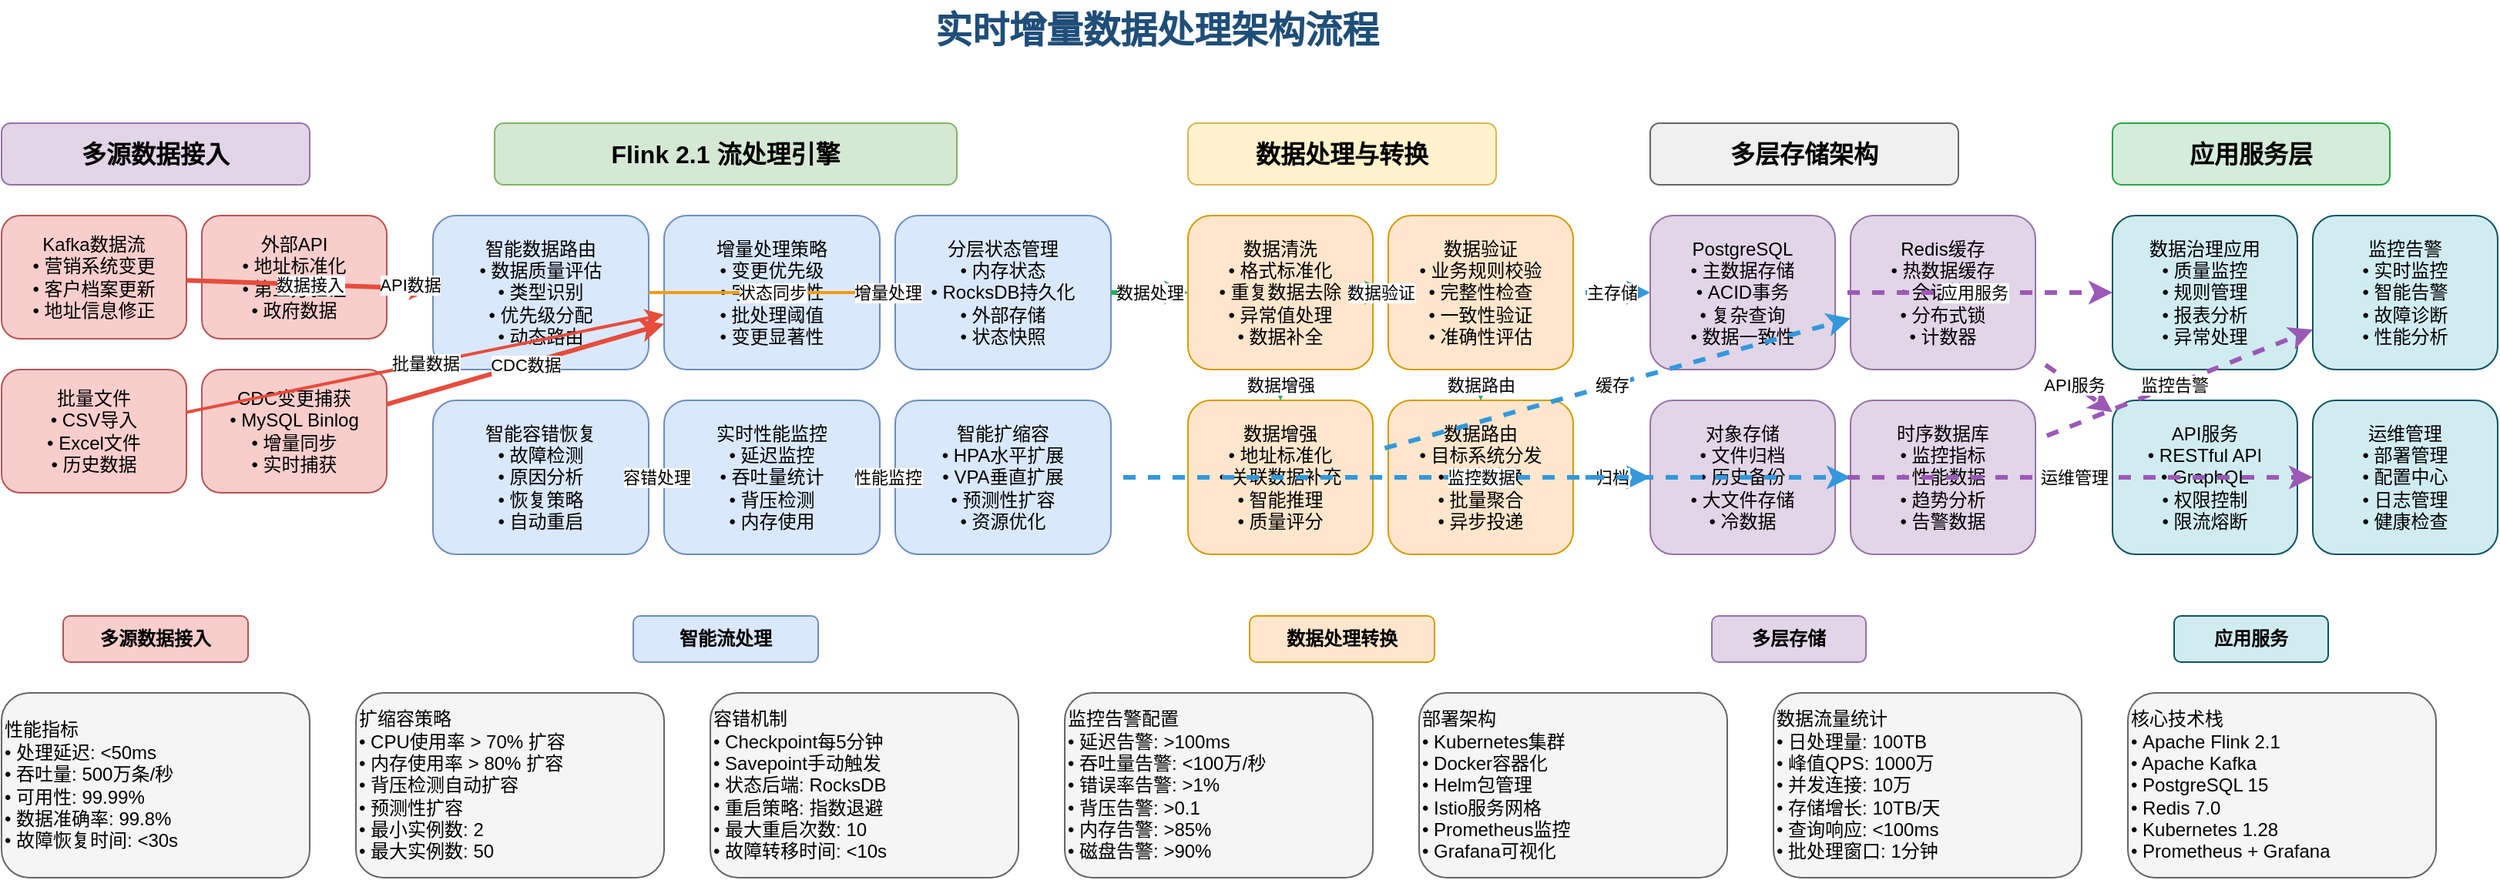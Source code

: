 <mxfile version="22.1.16">
  <diagram name="Realtime Processing Flow" id="realtime-processing">
    <mxGraphModel dx="1422" dy="794" grid="1" gridSize="10" guides="1" tooltips="1" connect="1" arrows="1" fold="1" page="1" pageScale="1" pageWidth="1654" pageHeight="1169" math="0" shadow="0">
      <root>
        <mxCell id="0" />
        <mxCell id="1" parent="0" />
        
        <!-- 标题 -->
        <mxCell id="title" value="实时增量数据处理架构流程" style="text;html=1;strokeColor=none;fillColor=none;align=center;verticalAlign=middle;whiteSpace=wrap;rounded=0;fontSize=24;fontStyle=1;fontColor=#1f4e79;" vertex="1" parent="1">
          <mxGeometry x="600" y="20" width="400" height="40" as="geometry" />
        </mxCell>
        
        <!-- 数据源层 -->
        <mxCell id="data-sources" value="多源数据接入" style="rounded=1;whiteSpace=wrap;html=1;fillColor=#e1d5e7;strokeColor=#9673a6;fontSize=16;fontStyle=1;" vertex="1" parent="1">
          <mxGeometry x="50" y="100" width="200" height="40" as="geometry" />
        </mxCell>
        
        <!-- Kafka数据流 -->
        <mxCell id="kafka-stream" value="Kafka数据流&lt;br&gt;• 营销系统变更&lt;br&gt;• 客户档案更新&lt;br&gt;• 地址信息修正" style="rounded=1;whiteSpace=wrap;html=1;fillColor=#f8cecc;strokeColor=#b85450;" vertex="1" parent="1">
          <mxGeometry x="50" y="160" width="120" height="80" as="geometry" />
        </mxCell>
        
        <!-- 外部API -->
        <mxCell id="external-api" value="外部API&lt;br&gt;• 地址标准化&lt;br&gt;• 第三方验证&lt;br&gt;• 政府数据" style="rounded=1;whiteSpace=wrap;html=1;fillColor=#f8cecc;strokeColor=#b85450;" vertex="1" parent="1">
          <mxGeometry x="180" y="160" width="120" height="80" as="geometry" />
        </mxCell>
        
        <!-- 批量文件 -->
        <mxCell id="batch-files" value="批量文件&lt;br&gt;• CSV导入&lt;br&gt;• Excel文件&lt;br&gt;• 历史数据" style="rounded=1;whiteSpace=wrap;html=1;fillColor=#f8cecc;strokeColor=#b85450;" vertex="1" parent="1">
          <mxGeometry x="50" y="260" width="120" height="80" as="geometry" />
        </mxCell>
        
        <!-- CDC变更捕获 -->
        <mxCell id="cdc-capture" value="CDC变更捕获&lt;br&gt;• MySQL Binlog&lt;br&gt;• 增量同步&lt;br&gt;• 实时捕获" style="rounded=1;whiteSpace=wrap;html=1;fillColor=#f8cecc;strokeColor=#b85450;" vertex="1" parent="1">
          <mxGeometry x="180" y="260" width="120" height="80" as="geometry" />
        </mxCell>
        
        <!-- Flink流处理层 -->
        <mxCell id="flink-processing" value="Flink 2.1 流处理引擎" style="rounded=1;whiteSpace=wrap;html=1;fillColor=#d5e8d4;strokeColor=#82b366;fontSize=16;fontStyle=1;" vertex="1" parent="1">
          <mxGeometry x="370" y="100" width="300" height="40" as="geometry" />
        </mxCell>
        
        <!-- 智能数据路由 -->
        <mxCell id="smart-routing" value="智能数据路由&lt;br&gt;• 数据质量评估&lt;br&gt;• 类型识别&lt;br&gt;• 优先级分配&lt;br&gt;• 动态路由" style="rounded=1;whiteSpace=wrap;html=1;fillColor=#dae8fc;strokeColor=#6c8ebf;" vertex="1" parent="1">
          <mxGeometry x="330" y="160" width="140" height="100" as="geometry" />
        </mxCell>
        
        <!-- 增量处理策略 -->
        <mxCell id="incremental-strategy" value="增量处理策略&lt;br&gt;• 变更优先级&lt;br&gt;• 字段重要性&lt;br&gt;• 批处理阈值&lt;br&gt;• 变更显著性" style="rounded=1;whiteSpace=wrap;html=1;fillColor=#dae8fc;strokeColor=#6c8ebf;" vertex="1" parent="1">
          <mxGeometry x="480" y="160" width="140" height="100" as="geometry" />
        </mxCell>
        
        <!-- 状态管理 -->
        <mxCell id="state-management" value="分层状态管理&lt;br&gt;• 内存状态&lt;br&gt;• RocksDB持久化&lt;br&gt;• 外部存储&lt;br&gt;• 状态快照" style="rounded=1;whiteSpace=wrap;html=1;fillColor=#dae8fc;strokeColor=#6c8ebf;" vertex="1" parent="1">
          <mxGeometry x="630" y="160" width="140" height="100" as="geometry" />
        </mxCell>
        
        <!-- 容错恢复 -->
        <mxCell id="fault-recovery" value="智能容错恢复&lt;br&gt;• 故障检测&lt;br&gt;• 原因分析&lt;br&gt;• 恢复策略&lt;br&gt;• 自动重启" style="rounded=1;whiteSpace=wrap;html=1;fillColor=#dae8fc;strokeColor=#6c8ebf;" vertex="1" parent="1">
          <mxGeometry x="330" y="280" width="140" height="100" as="geometry" />
        </mxCell>
        
        <!-- 性能监控 -->
        <mxCell id="performance-monitor" value="实时性能监控&lt;br&gt;• 延迟监控&lt;br&gt;• 吞吐量统计&lt;br&gt;• 背压检测&lt;br&gt;• 内存使用" style="rounded=1;whiteSpace=wrap;html=1;fillColor=#dae8fc;strokeColor=#6c8ebf;" vertex="1" parent="1">
          <mxGeometry x="480" y="280" width="140" height="100" as="geometry" />
        </mxCell>
        
        <!-- 自动扩缩容 -->
        <mxCell id="auto-scaling" value="智能扩缩容&lt;br&gt;• HPA水平扩展&lt;br&gt;• VPA垂直扩展&lt;br&gt;• 预测性扩容&lt;br&gt;• 资源优化" style="rounded=1;whiteSpace=wrap;html=1;fillColor=#dae8fc;strokeColor=#6c8ebf;" vertex="1" parent="1">
          <mxGeometry x="630" y="280" width="140" height="100" as="geometry" />
        </mxCell>
        
        <!-- 数据处理层 -->
        <mxCell id="data-processing" value="数据处理与转换" style="rounded=1;whiteSpace=wrap;html=1;fillColor=#fff2cc;strokeColor=#d6b656;fontSize=16;fontStyle=1;" vertex="1" parent="1">
          <mxGeometry x="820" y="100" width="200" height="40" as="geometry" />
        </mxCell>
        
        <!-- 数据清洗 -->
        <mxCell id="data-cleaning" value="数据清洗&lt;br&gt;• 格式标准化&lt;br&gt;• 重复数据去除&lt;br&gt;• 异常值处理&lt;br&gt;• 数据补全" style="rounded=1;whiteSpace=wrap;html=1;fillColor=#ffe6cc;strokeColor=#d79b00;" vertex="1" parent="1">
          <mxGeometry x="820" y="160" width="120" height="100" as="geometry" />
        </mxCell>
        
        <!-- 数据验证 -->
        <mxCell id="data-validation" value="数据验证&lt;br&gt;• 业务规则校验&lt;br&gt;• 完整性检查&lt;br&gt;• 一致性验证&lt;br&gt;• 准确性评估" style="rounded=1;whiteSpace=wrap;html=1;fillColor=#ffe6cc;strokeColor=#d79b00;" vertex="1" parent="1">
          <mxGeometry x="950" y="160" width="120" height="100" as="geometry" />
        </mxCell>
        
        <!-- 数据增强 -->
        <mxCell id="data-enrichment" value="数据增强&lt;br&gt;• 地址标准化&lt;br&gt;• 关联数据补充&lt;br&gt;• 智能推理&lt;br&gt;• 质量评分" style="rounded=1;whiteSpace=wrap;html=1;fillColor=#ffe6cc;strokeColor=#d79b00;" vertex="1" parent="1">
          <mxGeometry x="820" y="280" width="120" height="100" as="geometry" />
        </mxCell>
        
        <!-- 数据路由 -->
        <mxCell id="data-routing" value="数据路由&lt;br&gt;• 目标系统分发&lt;br&gt;• 格式转换&lt;br&gt;• 批量聚合&lt;br&gt;• 异步投递" style="rounded=1;whiteSpace=wrap;html=1;fillColor=#ffe6cc;strokeColor=#d79b00;" vertex="1" parent="1">
          <mxGeometry x="950" y="280" width="120" height="100" as="geometry" />
        </mxCell>
        
        <!-- 存储层 -->
        <mxCell id="storage-layer" value="多层存储架构" style="rounded=1;whiteSpace=wrap;html=1;fillColor=#f0f0f0;strokeColor=#666666;fontSize=16;fontStyle=1;" vertex="1" parent="1">
          <mxGeometry x="1120" y="100" width="200" height="40" as="geometry" />
        </mxCell>
        
        <!-- PostgreSQL -->
        <mxCell id="postgresql" value="PostgreSQL&lt;br&gt;• 主数据存储&lt;br&gt;• ACID事务&lt;br&gt;• 复杂查询&lt;br&gt;• 数据一致性" style="rounded=1;whiteSpace=wrap;html=1;fillColor=#e1d5e7;strokeColor=#9673a6;" vertex="1" parent="1">
          <mxGeometry x="1120" y="160" width="120" height="100" as="geometry" />
        </mxCell>
        
        <!-- Redis缓存 -->
        <mxCell id="redis-cache" value="Redis缓存&lt;br&gt;• 热数据缓存&lt;br&gt;• 会话管理&lt;br&gt;• 分布式锁&lt;br&gt;• 计数器" style="rounded=1;whiteSpace=wrap;html=1;fillColor=#e1d5e7;strokeColor=#9673a6;" vertex="1" parent="1">
          <mxGeometry x="1250" y="160" width="120" height="100" as="geometry" />
        </mxCell>
        
        <!-- 对象存储 -->
        <mxCell id="object-storage" value="对象存储&lt;br&gt;• 文件归档&lt;br&gt;• 历史备份&lt;br&gt;• 大文件存储&lt;br&gt;• 冷数据" style="rounded=1;whiteSpace=wrap;html=1;fillColor=#e1d5e7;strokeColor=#9673a6;" vertex="1" parent="1">
          <mxGeometry x="1120" y="280" width="120" height="100" as="geometry" />
        </mxCell>
        
        <!-- 时序数据库 -->
        <mxCell id="timeseries-db" value="时序数据库&lt;br&gt;• 监控指标&lt;br&gt;• 性能数据&lt;br&gt;• 趋势分析&lt;br&gt;• 告警数据" style="rounded=1;whiteSpace=wrap;html=1;fillColor=#e1d5e7;strokeColor=#9673a6;" vertex="1" parent="1">
          <mxGeometry x="1250" y="280" width="120" height="100" as="geometry" />
        </mxCell>
        
        <!-- 应用服务层 -->
        <mxCell id="application-layer" value="应用服务层" style="rounded=1;whiteSpace=wrap;html=1;fillColor=#d4edda;strokeColor=#28a745;fontSize=16;fontStyle=1;" vertex="1" parent="1">
          <mxGeometry x="1420" y="100" width="180" height="40" as="geometry" />
        </mxCell>
        
        <!-- 数据治理应用 -->
        <mxCell id="governance-app" value="数据治理应用&lt;br&gt;• 质量监控&lt;br&gt;• 规则管理&lt;br&gt;• 报表分析&lt;br&gt;• 异常处理" style="rounded=1;whiteSpace=wrap;html=1;fillColor=#d1ecf1;strokeColor=#0c5460;" vertex="1" parent="1">
          <mxGeometry x="1420" y="160" width="120" height="100" as="geometry" />
        </mxCell>
        
        <!-- 监控告警 -->
        <mxCell id="monitoring-alert" value="监控告警&lt;br&gt;• 实时监控&lt;br&gt;• 智能告警&lt;br&gt;• 故障诊断&lt;br&gt;• 性能分析" style="rounded=1;whiteSpace=wrap;html=1;fillColor=#d1ecf1;strokeColor=#0c5460;" vertex="1" parent="1">
          <mxGeometry x="1550" y="160" width="120" height="100" as="geometry" />
        </mxCell>
        
        <!-- API服务 -->
        <mxCell id="api-service" value="API服务&lt;br&gt;• RESTful API&lt;br&gt;• GraphQL&lt;br&gt;• 权限控制&lt;br&gt;• 限流熔断" style="rounded=1;whiteSpace=wrap;html=1;fillColor=#d1ecf1;strokeColor=#0c5460;" vertex="1" parent="1">
          <mxGeometry x="1420" y="280" width="120" height="100" as="geometry" />
        </mxCell>
        
        <!-- 运维管理 -->
        <mxCell id="ops-management" value="运维管理&lt;br&gt;• 部署管理&lt;br&gt;• 配置中心&lt;br&gt;• 日志管理&lt;br&gt;• 健康检查" style="rounded=1;whiteSpace=wrap;html=1;fillColor=#d1ecf1;strokeColor=#0c5460;" vertex="1" parent="1">
          <mxGeometry x="1550" y="280" width="120" height="100" as="geometry" />
        </mxCell>
        
        <!-- 数据流箭头 -->
        <mxCell id="flow1" value="数据接入" style="endArrow=classic;html=1;rounded=0;strokeWidth=3;strokeColor=#e74c3c;" edge="1" parent="1" source="kafka-stream" target="smart-routing">
          <mxGeometry width="50" height="50" relative="1" as="geometry">
            <mxPoint x="170" y="200" as="sourcePoint" />
            <mxPoint x="330" y="210" as="targetPoint" />
          </mxGeometry>
        </mxCell>
        
        <mxCell id="flow2" value="API数据" style="endArrow=classic;html=1;rounded=0;strokeWidth=2;strokeColor=#e74c3c;" edge="1" parent="1" source="external-api" target="smart-routing">
          <mxGeometry width="50" height="50" relative="1" as="geometry">
            <mxPoint x="300" y="200" as="sourcePoint" />
            <mxPoint x="330" y="210" as="targetPoint" />
          </mxGeometry>
        </mxCell>
        
        <mxCell id="flow3" value="批量数据" style="endArrow=classic;html=1;rounded=0;strokeWidth=2;strokeColor=#e74c3c;" edge="1" parent="1" source="batch-files" target="incremental-strategy">
          <mxGeometry width="50" height="50" relative="1" as="geometry">
            <mxPoint x="170" y="300" as="sourcePoint" />
            <mxPoint x="480" y="210" as="targetPoint" />
          </mxGeometry>
        </mxCell>
        
        <mxCell id="flow4" value="CDC数据" style="endArrow=classic;html=1;rounded=0;strokeWidth=3;strokeColor=#e74c3c;" edge="1" parent="1" source="cdc-capture" target="incremental-strategy">
          <mxGeometry width="50" height="50" relative="1" as="geometry">
            <mxPoint x="300" y="300" as="sourcePoint" />
            <mxPoint x="480" y="210" as="targetPoint" />
          </mxGeometry>
        </mxCell>
        
        <mxCell id="flow5" value="状态同步" style="endArrow=classic;html=1;rounded=0;strokeWidth=2;strokeColor=#f39c12;" edge="1" parent="1" source="smart-routing" target="state-management">
          <mxGeometry width="50" height="50" relative="1" as="geometry">
            <mxPoint x="470" y="210" as="sourcePoint" />
            <mxPoint x="630" y="210" as="targetPoint" />
          </mxGeometry>
        </mxCell>
        
        <mxCell id="flow6" value="增量处理" style="endArrow=classic;html=1;rounded=0;strokeWidth=2;strokeColor=#f39c12;" edge="1" parent="1" source="incremental-strategy" target="state-management">
          <mxGeometry width="50" height="50" relative="1" as="geometry">
            <mxPoint x="620" y="210" as="sourcePoint" />
            <mxPoint x="630" y="210" as="targetPoint" />
          </mxGeometry>
        </mxCell>
        
        <mxCell id="flow7" value="容错处理" style="endArrow=classic;html=1;rounded=0;strokeWidth=2;strokeColor=#f39c12;" edge="1" parent="1" source="fault-recovery" target="performance-monitor">
          <mxGeometry width="50" height="50" relative="1" as="geometry">
            <mxPoint x="470" y="330" as="sourcePoint" />
            <mxPoint x="480" y="330" as="targetPoint" />
          </mxGeometry>
        </mxCell>
        
        <mxCell id="flow8" value="性能监控" style="endArrow=classic;html=1;rounded=0;strokeWidth=2;strokeColor=#f39c12;" edge="1" parent="1" source="performance-monitor" target="auto-scaling">
          <mxGeometry width="50" height="50" relative="1" as="geometry">
            <mxPoint x="620" y="330" as="sourcePoint" />
            <mxPoint x="630" y="330" as="targetPoint" />
          </mxGeometry>
        </mxCell>
        
        <mxCell id="flow9" value="数据处理" style="endArrow=classic;html=1;rounded=0;strokeWidth=3;strokeColor=#27ae60;" edge="1" parent="1" source="state-management" target="data-cleaning">
          <mxGeometry width="50" height="50" relative="1" as="geometry">
            <mxPoint x="770" y="210" as="sourcePoint" />
            <mxPoint x="820" y="210" as="targetPoint" />
          </mxGeometry>
        </mxCell>
        
        <mxCell id="flow10" value="数据验证" style="endArrow=classic;html=1;rounded=0;strokeWidth=3;strokeColor=#27ae60;flowAnimation=1;" edge="1" parent="1" source="data-cleaning" target="data-validation">
          <mxGeometry width="50" height="50" relative="1" as="geometry">
            <mxPoint x="940" y="210" as="sourcePoint" />
            <mxPoint x="950" y="210" as="targetPoint" />
          </mxGeometry>
        </mxCell>
        
        <mxCell id="flow11" value="数据增强" style="endArrow=classic;html=1;rounded=0;strokeWidth=3;strokeColor=#27ae60;flowAnimation=1;" edge="1" parent="1" source="data-cleaning" target="data-enrichment">
          <mxGeometry width="50" height="50" relative="1" as="geometry">
            <mxPoint x="880" y="260" as="sourcePoint" />
            <mxPoint x="880" y="280" as="targetPoint" />
          </mxGeometry>
        </mxCell>
        
        <mxCell id="flow12" value="数据路由" style="endArrow=classic;html=1;rounded=0;strokeWidth=3;strokeColor=#27ae60;flowAnimation=1;" edge="1" parent="1" source="data-validation" target="data-routing">
          <mxGeometry width="50" height="50" relative="1" as="geometry">
            <mxPoint x="1010" y="260" as="sourcePoint" />
            <mxPoint x="1010" y="280" as="targetPoint" />
          </mxGeometry>
        </mxCell>
        
        <mxCell id="flow13" value="主存储" style="endArrow=classic;html=1;rounded=0;strokeWidth=3;strokeColor=#3498db;flowAnimation=1;" edge="1" parent="1" source="data-validation" target="postgresql">
          <mxGeometry width="50" height="50" relative="1" as="geometry">
            <mxPoint x="1070" y="210" as="sourcePoint" />
            <mxPoint x="1120" y="210" as="targetPoint" />
          </mxGeometry>
        </mxCell>
        
        <mxCell id="flow14" value="缓存" style="endArrow=classic;html=1;rounded=0;strokeWidth=3;strokeColor=#3498db;flowAnimation=1;" edge="1" parent="1" source="data-enrichment" target="redis-cache">
          <mxGeometry width="50" height="50" relative="1" as="geometry">
            <mxPoint x="940" y="330" as="sourcePoint" />
            <mxPoint x="1250" y="210" as="targetPoint" />
          </mxGeometry>
        </mxCell>
        
        <mxCell id="flow15" value="归档" style="endArrow=classic;html=1;rounded=0;strokeWidth=3;strokeColor=#3498db;flowAnimation=1;" edge="1" parent="1" source="data-routing" target="object-storage">
          <mxGeometry width="50" height="50" relative="1" as="geometry">
            <mxPoint x="1070" y="330" as="sourcePoint" />
            <mxPoint x="1120" y="330" as="targetPoint" />
          </mxGeometry>
        </mxCell>
        
        <mxCell id="flow16" value="监控数据" style="endArrow=classic;html=1;rounded=0;strokeWidth=3;strokeColor=#3498db;flowAnimation=1;" edge="1" parent="1" source="auto-scaling" target="timeseries-db">
          <mxGeometry width="50" height="50" relative="1" as="geometry">
            <mxPoint x="770" y="330" as="sourcePoint" />
            <mxPoint x="1250" y="330" as="targetPoint" />
          </mxGeometry>
        </mxCell>
        
        <mxCell id="flow17" value="应用服务" style="endArrow=classic;html=1;rounded=0;strokeWidth=3;strokeColor=#9b59b6;flowAnimation=1;" edge="1" parent="1" source="postgresql" target="governance-app">
          <mxGeometry width="50" height="50" relative="1" as="geometry">
            <mxPoint x="1240" y="210" as="sourcePoint" />
            <mxPoint x="1420" y="210" as="targetPoint" />
          </mxGeometry>
        </mxCell>
        
        <mxCell id="flow18" value="监控告警" style="endArrow=classic;html=1;rounded=0;strokeWidth=3;strokeColor=#9b59b6;flowAnimation=1;" edge="1" parent="1" source="timeseries-db" target="monitoring-alert">
          <mxGeometry width="50" height="50" relative="1" as="geometry">
            <mxPoint x="1370" y="330" as="sourcePoint" />
            <mxPoint x="1550" y="210" as="targetPoint" />
          </mxGeometry>
        </mxCell>
        
        <mxCell id="flow19" value="API服务" style="endArrow=classic;html=1;rounded=0;strokeWidth=3;strokeColor=#9b59b6;flowAnimation=1;" edge="1" parent="1" source="redis-cache" target="api-service">
          <mxGeometry width="50" height="50" relative="1" as="geometry">
            <mxPoint x="1370" y="210" as="sourcePoint" />
            <mxPoint x="1420" y="330" as="targetPoint" />
          </mxGeometry>
        </mxCell>
        
        <mxCell id="flow20" value="运维管理" style="endArrow=classic;html=1;rounded=0;strokeWidth=3;strokeColor=#9b59b6;flowAnimation=1;" edge="1" parent="1" source="object-storage" target="ops-management">
          <mxGeometry width="50" height="50" relative="1" as="geometry">
            <mxPoint x="1240" y="330" as="sourcePoint" />
            <mxPoint x="1550" y="330" as="targetPoint" />
          </mxGeometry>
        </mxCell>
        
        <!-- 处理特性标注 -->
        <mxCell id="feature1" value="多源数据接入" style="text;html=1;strokeColor=#b85450;fillColor=#f8cecc;align=center;verticalAlign=middle;whiteSpace=wrap;rounded=1;fontSize=12;fontStyle=1;" vertex="1" parent="1">
          <mxGeometry x="90" y="420" width="120" height="30" as="geometry" />
        </mxCell>
        
        <mxCell id="feature2" value="智能流处理" style="text;html=1;strokeColor=#6c8ebf;fillColor=#dae8fc;align=center;verticalAlign=middle;whiteSpace=wrap;rounded=1;fontSize=12;fontStyle=1;" vertex="1" parent="1">
          <mxGeometry x="460" y="420" width="120" height="30" as="geometry" />
        </mxCell>
        
        <mxCell id="feature3" value="数据处理转换" style="text;html=1;strokeColor=#d79b00;fillColor=#ffe6cc;align=center;verticalAlign=middle;whiteSpace=wrap;rounded=1;fontSize=12;fontStyle=1;" vertex="1" parent="1">
          <mxGeometry x="860" y="420" width="120" height="30" as="geometry" />
        </mxCell>
        
        <mxCell id="feature4" value="多层存储" style="text;html=1;strokeColor=#9673a6;fillColor=#e1d5e7;align=center;verticalAlign=middle;whiteSpace=wrap;rounded=1;fontSize=12;fontStyle=1;" vertex="1" parent="1">
          <mxGeometry x="1160" y="420" width="100" height="30" as="geometry" />
        </mxCell>
        
        <mxCell id="feature5" value="应用服务" style="text;html=1;strokeColor=#0c5460;fillColor=#d1ecf1;align=center;verticalAlign=middle;whiteSpace=wrap;rounded=1;fontSize=12;fontStyle=1;" vertex="1" parent="1">
          <mxGeometry x="1460" y="420" width="100" height="30" as="geometry" />
        </mxCell>
        
        <!-- 性能指标 -->
        <mxCell id="performance-metrics" value="性能指标&lt;br&gt;• 处理延迟: &amp;lt;50ms&lt;br&gt;• 吞吐量: 500万条/秒&lt;br&gt;• 可用性: 99.99%&lt;br&gt;• 数据准确率: 99.8%&lt;br&gt;• 故障恢复时间: &amp;lt;30s" style="rounded=1;whiteSpace=wrap;html=1;fillColor=#f5f5f5;strokeColor=#666666;align=left;" vertex="1" parent="1">
          <mxGeometry x="50" y="470" width="200" height="120" as="geometry" />
        </mxCell>
        
        <!-- 扩缩容策略 -->
        <mxCell id="scaling-strategy" value="扩缩容策略&lt;br&gt;• CPU使用率 &amp;gt; 70% 扩容&lt;br&gt;• 内存使用率 &amp;gt; 80% 扩容&lt;br&gt;• 背压检测自动扩容&lt;br&gt;• 预测性扩容&lt;br&gt;• 最小实例数: 2&lt;br&gt;• 最大实例数: 50" style="rounded=1;whiteSpace=wrap;html=1;fillColor=#f5f5f5;strokeColor=#666666;align=left;" vertex="1" parent="1">
          <mxGeometry x="280" y="470" width="200" height="120" as="geometry" />
        </mxCell>
        
        <!-- 容错机制 -->
        <mxCell id="fault-tolerance" value="容错机制&lt;br&gt;• Checkpoint每5分钟&lt;br&gt;• Savepoint手动触发&lt;br&gt;• 状态后端: RocksDB&lt;br&gt;• 重启策略: 指数退避&lt;br&gt;• 最大重启次数: 10&lt;br&gt;• 故障转移时间: &amp;lt;10s" style="rounded=1;whiteSpace=wrap;html=1;fillColor=#f5f5f5;strokeColor=#666666;align=left;" vertex="1" parent="1">
          <mxGeometry x="510" y="470" width="200" height="120" as="geometry" />
        </mxCell>
        
        <!-- 监控告警 -->
        <mxCell id="monitoring-config" value="监控告警配置&lt;br&gt;• 延迟告警: &amp;gt;100ms&lt;br&gt;• 吞吐量告警: &amp;lt;100万/秒&lt;br&gt;• 错误率告警: &amp;gt;1%&lt;br&gt;• 背压告警: &amp;gt;0.1&lt;br&gt;• 内存告警: &amp;gt;85%&lt;br&gt;• 磁盘告警: &amp;gt;90%" style="rounded=1;whiteSpace=wrap;html=1;fillColor=#f5f5f5;strokeColor=#666666;align=left;" vertex="1" parent="1">
          <mxGeometry x="740" y="470" width="200" height="120" as="geometry" />
        </mxCell>
        
        <!-- 部署架构 -->
        <mxCell id="deployment-arch" value="部署架构&lt;br&gt;• Kubernetes集群&lt;br&gt;• Docker容器化&lt;br&gt;• Helm包管理&lt;br&gt;• Istio服务网格&lt;br&gt;• Prometheus监控&lt;br&gt;• Grafana可视化" style="rounded=1;whiteSpace=wrap;html=1;fillColor=#f5f5f5;strokeColor=#666666;align=left;" vertex="1" parent="1">
          <mxGeometry x="970" y="470" width="200" height="120" as="geometry" />
        </mxCell>
        
        <!-- 数据流量 -->
        <mxCell id="data-flow-stats" value="数据流量统计&lt;br&gt;• 日处理量: 100TB&lt;br&gt;• 峰值QPS: 1000万&lt;br&gt;• 并发连接: 10万&lt;br&gt;• 存储增长: 10TB/天&lt;br&gt;• 查询响应: &amp;lt;100ms&lt;br&gt;• 批处理窗口: 1分钟" style="rounded=1;whiteSpace=wrap;html=1;fillColor=#f5f5f5;strokeColor=#666666;align=left;" vertex="1" parent="1">
          <mxGeometry x="1200" y="470" width="200" height="120" as="geometry" />
        </mxCell>
        
        <!-- 技术栈 -->
        <mxCell id="tech-stack" value="核心技术栈&lt;br&gt;• Apache Flink 2.1&lt;br&gt;• Apache Kafka&lt;br&gt;• PostgreSQL 15&lt;br&gt;• Redis 7.0&lt;br&gt;• Kubernetes 1.28&lt;br&gt;• Prometheus + Grafana" style="rounded=1;whiteSpace=wrap;html=1;fillColor=#f5f5f5;strokeColor=#666666;align=left;" vertex="1" parent="1">
          <mxGeometry x="1430" y="470" width="200" height="120" as="geometry" />
        </mxCell>
        
      </root>
    </mxGraphModel>
  </diagram>
</mxfile>